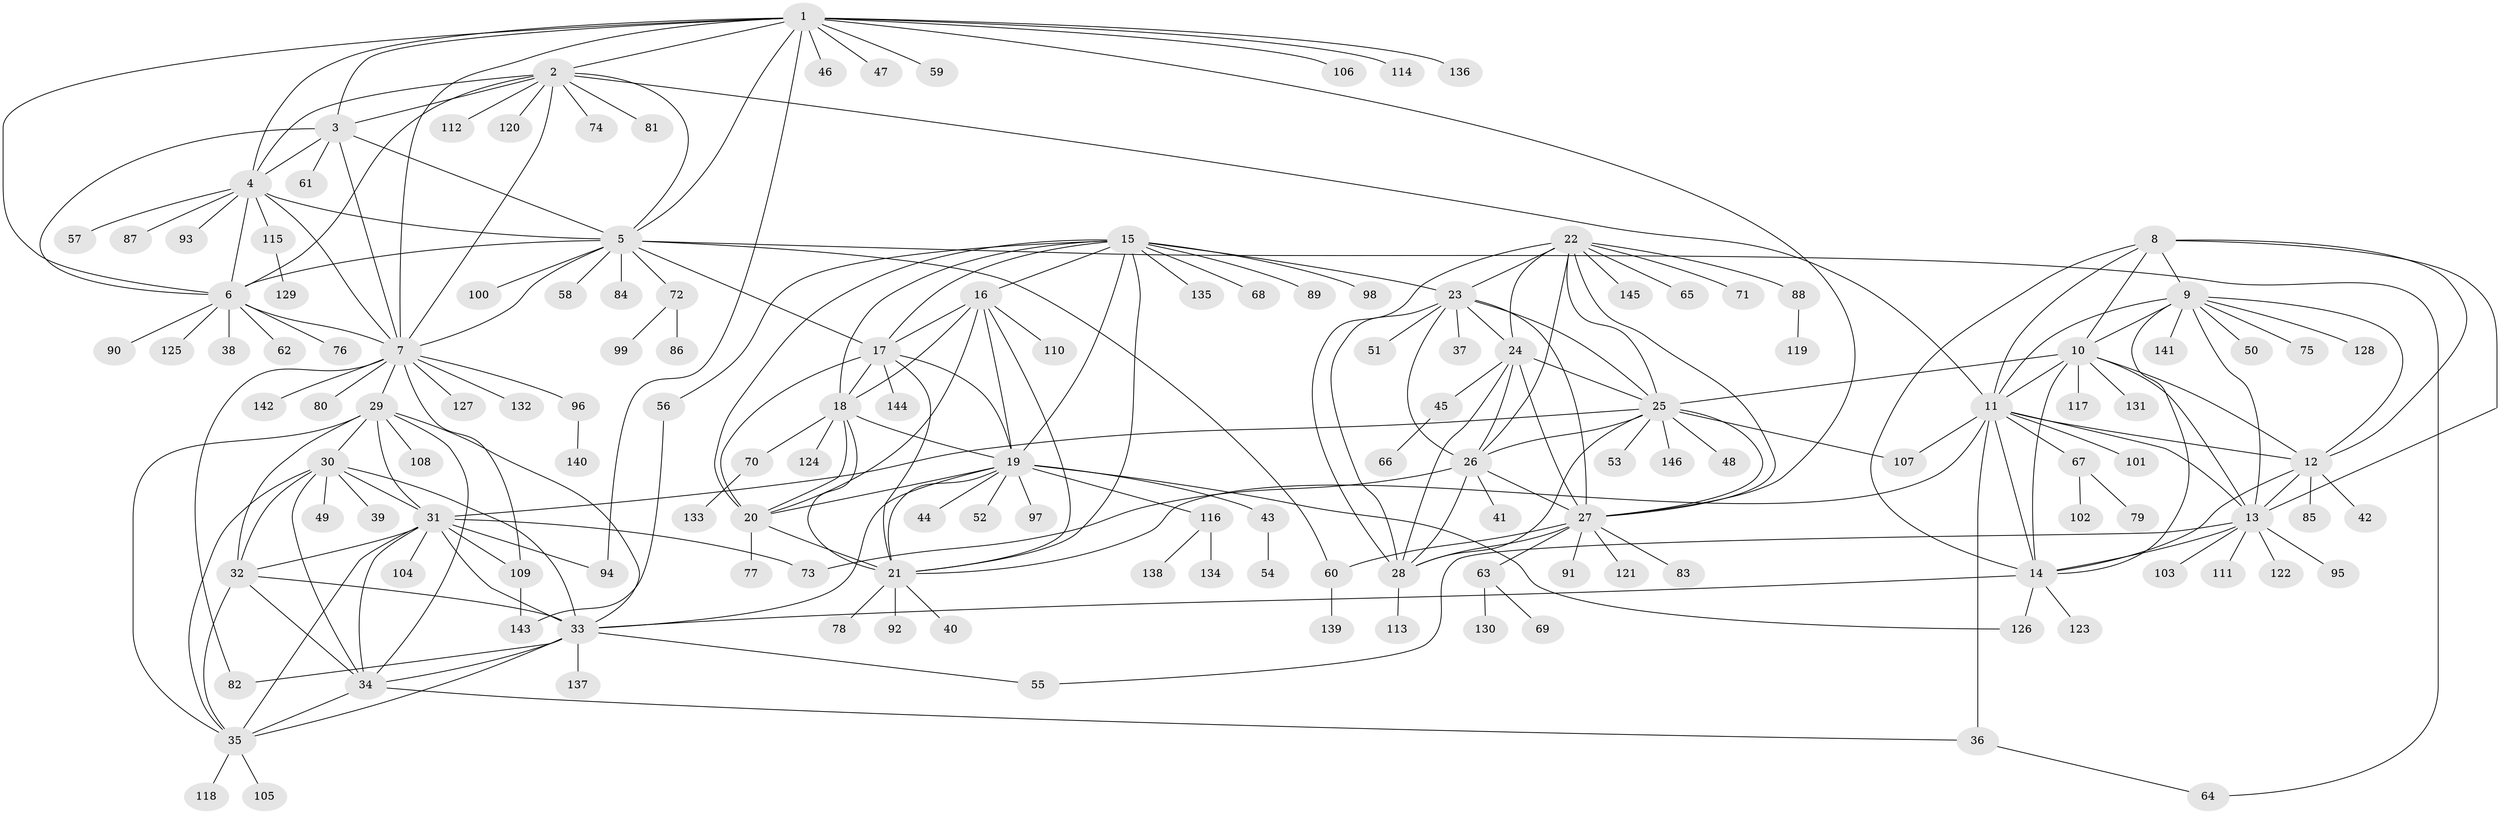 // coarse degree distribution, {7: 0.0196078431372549, 12: 0.0196078431372549, 4: 0.029411764705882353, 17: 0.0196078431372549, 8: 0.00980392156862745, 6: 0.0196078431372549, 3: 0.00980392156862745, 1: 0.8137254901960784, 2: 0.0392156862745098, 23: 0.00980392156862745, 19: 0.00980392156862745}
// Generated by graph-tools (version 1.1) at 2025/58/03/04/25 21:58:41]
// undirected, 146 vertices, 237 edges
graph export_dot {
graph [start="1"]
  node [color=gray90,style=filled];
  1;
  2;
  3;
  4;
  5;
  6;
  7;
  8;
  9;
  10;
  11;
  12;
  13;
  14;
  15;
  16;
  17;
  18;
  19;
  20;
  21;
  22;
  23;
  24;
  25;
  26;
  27;
  28;
  29;
  30;
  31;
  32;
  33;
  34;
  35;
  36;
  37;
  38;
  39;
  40;
  41;
  42;
  43;
  44;
  45;
  46;
  47;
  48;
  49;
  50;
  51;
  52;
  53;
  54;
  55;
  56;
  57;
  58;
  59;
  60;
  61;
  62;
  63;
  64;
  65;
  66;
  67;
  68;
  69;
  70;
  71;
  72;
  73;
  74;
  75;
  76;
  77;
  78;
  79;
  80;
  81;
  82;
  83;
  84;
  85;
  86;
  87;
  88;
  89;
  90;
  91;
  92;
  93;
  94;
  95;
  96;
  97;
  98;
  99;
  100;
  101;
  102;
  103;
  104;
  105;
  106;
  107;
  108;
  109;
  110;
  111;
  112;
  113;
  114;
  115;
  116;
  117;
  118;
  119;
  120;
  121;
  122;
  123;
  124;
  125;
  126;
  127;
  128;
  129;
  130;
  131;
  132;
  133;
  134;
  135;
  136;
  137;
  138;
  139;
  140;
  141;
  142;
  143;
  144;
  145;
  146;
  1 -- 2;
  1 -- 3;
  1 -- 4;
  1 -- 5;
  1 -- 6;
  1 -- 7;
  1 -- 27;
  1 -- 46;
  1 -- 47;
  1 -- 59;
  1 -- 94;
  1 -- 106;
  1 -- 114;
  1 -- 136;
  2 -- 3;
  2 -- 4;
  2 -- 5;
  2 -- 6;
  2 -- 7;
  2 -- 11;
  2 -- 74;
  2 -- 81;
  2 -- 112;
  2 -- 120;
  3 -- 4;
  3 -- 5;
  3 -- 6;
  3 -- 7;
  3 -- 61;
  4 -- 5;
  4 -- 6;
  4 -- 7;
  4 -- 57;
  4 -- 87;
  4 -- 93;
  4 -- 115;
  5 -- 6;
  5 -- 7;
  5 -- 17;
  5 -- 58;
  5 -- 60;
  5 -- 64;
  5 -- 72;
  5 -- 84;
  5 -- 100;
  6 -- 7;
  6 -- 38;
  6 -- 62;
  6 -- 76;
  6 -- 90;
  6 -- 125;
  7 -- 29;
  7 -- 80;
  7 -- 82;
  7 -- 96;
  7 -- 109;
  7 -- 127;
  7 -- 132;
  7 -- 142;
  8 -- 9;
  8 -- 10;
  8 -- 11;
  8 -- 12;
  8 -- 13;
  8 -- 14;
  9 -- 10;
  9 -- 11;
  9 -- 12;
  9 -- 13;
  9 -- 14;
  9 -- 50;
  9 -- 75;
  9 -- 128;
  9 -- 141;
  10 -- 11;
  10 -- 12;
  10 -- 13;
  10 -- 14;
  10 -- 25;
  10 -- 117;
  10 -- 131;
  11 -- 12;
  11 -- 13;
  11 -- 14;
  11 -- 21;
  11 -- 36;
  11 -- 67;
  11 -- 101;
  11 -- 107;
  12 -- 13;
  12 -- 14;
  12 -- 42;
  12 -- 85;
  13 -- 14;
  13 -- 55;
  13 -- 95;
  13 -- 103;
  13 -- 111;
  13 -- 122;
  14 -- 33;
  14 -- 123;
  14 -- 126;
  15 -- 16;
  15 -- 17;
  15 -- 18;
  15 -- 19;
  15 -- 20;
  15 -- 21;
  15 -- 23;
  15 -- 56;
  15 -- 68;
  15 -- 89;
  15 -- 98;
  15 -- 135;
  16 -- 17;
  16 -- 18;
  16 -- 19;
  16 -- 20;
  16 -- 21;
  16 -- 110;
  17 -- 18;
  17 -- 19;
  17 -- 20;
  17 -- 21;
  17 -- 144;
  18 -- 19;
  18 -- 20;
  18 -- 21;
  18 -- 70;
  18 -- 124;
  19 -- 20;
  19 -- 21;
  19 -- 33;
  19 -- 43;
  19 -- 44;
  19 -- 52;
  19 -- 97;
  19 -- 116;
  19 -- 126;
  20 -- 21;
  20 -- 77;
  21 -- 40;
  21 -- 78;
  21 -- 92;
  22 -- 23;
  22 -- 24;
  22 -- 25;
  22 -- 26;
  22 -- 27;
  22 -- 28;
  22 -- 65;
  22 -- 71;
  22 -- 88;
  22 -- 145;
  23 -- 24;
  23 -- 25;
  23 -- 26;
  23 -- 27;
  23 -- 28;
  23 -- 37;
  23 -- 51;
  24 -- 25;
  24 -- 26;
  24 -- 27;
  24 -- 28;
  24 -- 45;
  25 -- 26;
  25 -- 27;
  25 -- 28;
  25 -- 31;
  25 -- 48;
  25 -- 53;
  25 -- 107;
  25 -- 146;
  26 -- 27;
  26 -- 28;
  26 -- 41;
  26 -- 73;
  27 -- 28;
  27 -- 60;
  27 -- 63;
  27 -- 83;
  27 -- 91;
  27 -- 121;
  28 -- 113;
  29 -- 30;
  29 -- 31;
  29 -- 32;
  29 -- 33;
  29 -- 34;
  29 -- 35;
  29 -- 108;
  30 -- 31;
  30 -- 32;
  30 -- 33;
  30 -- 34;
  30 -- 35;
  30 -- 39;
  30 -- 49;
  31 -- 32;
  31 -- 33;
  31 -- 34;
  31 -- 35;
  31 -- 73;
  31 -- 94;
  31 -- 104;
  31 -- 109;
  32 -- 33;
  32 -- 34;
  32 -- 35;
  33 -- 34;
  33 -- 35;
  33 -- 55;
  33 -- 82;
  33 -- 137;
  34 -- 35;
  34 -- 36;
  35 -- 105;
  35 -- 118;
  36 -- 64;
  43 -- 54;
  45 -- 66;
  56 -- 143;
  60 -- 139;
  63 -- 69;
  63 -- 130;
  67 -- 79;
  67 -- 102;
  70 -- 133;
  72 -- 86;
  72 -- 99;
  88 -- 119;
  96 -- 140;
  109 -- 143;
  115 -- 129;
  116 -- 134;
  116 -- 138;
}
